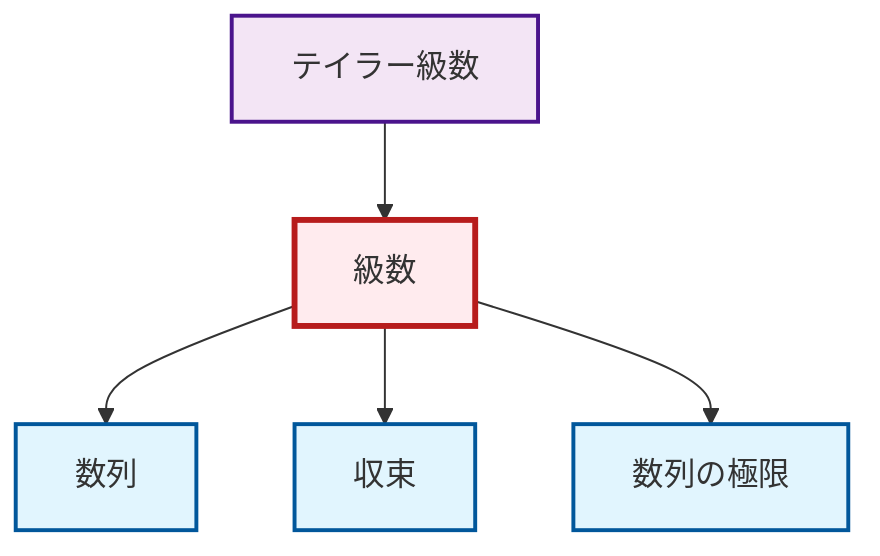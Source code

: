 graph TD
    classDef definition fill:#e1f5fe,stroke:#01579b,stroke-width:2px
    classDef theorem fill:#f3e5f5,stroke:#4a148c,stroke-width:2px
    classDef axiom fill:#fff3e0,stroke:#e65100,stroke-width:2px
    classDef example fill:#e8f5e9,stroke:#1b5e20,stroke-width:2px
    classDef current fill:#ffebee,stroke:#b71c1c,stroke-width:3px
    thm-taylor-series["テイラー級数"]:::theorem
    def-convergence["収束"]:::definition
    def-sequence["数列"]:::definition
    def-series["級数"]:::definition
    def-limit["数列の極限"]:::definition
    def-series --> def-sequence
    def-series --> def-convergence
    thm-taylor-series --> def-series
    def-series --> def-limit
    class def-series current